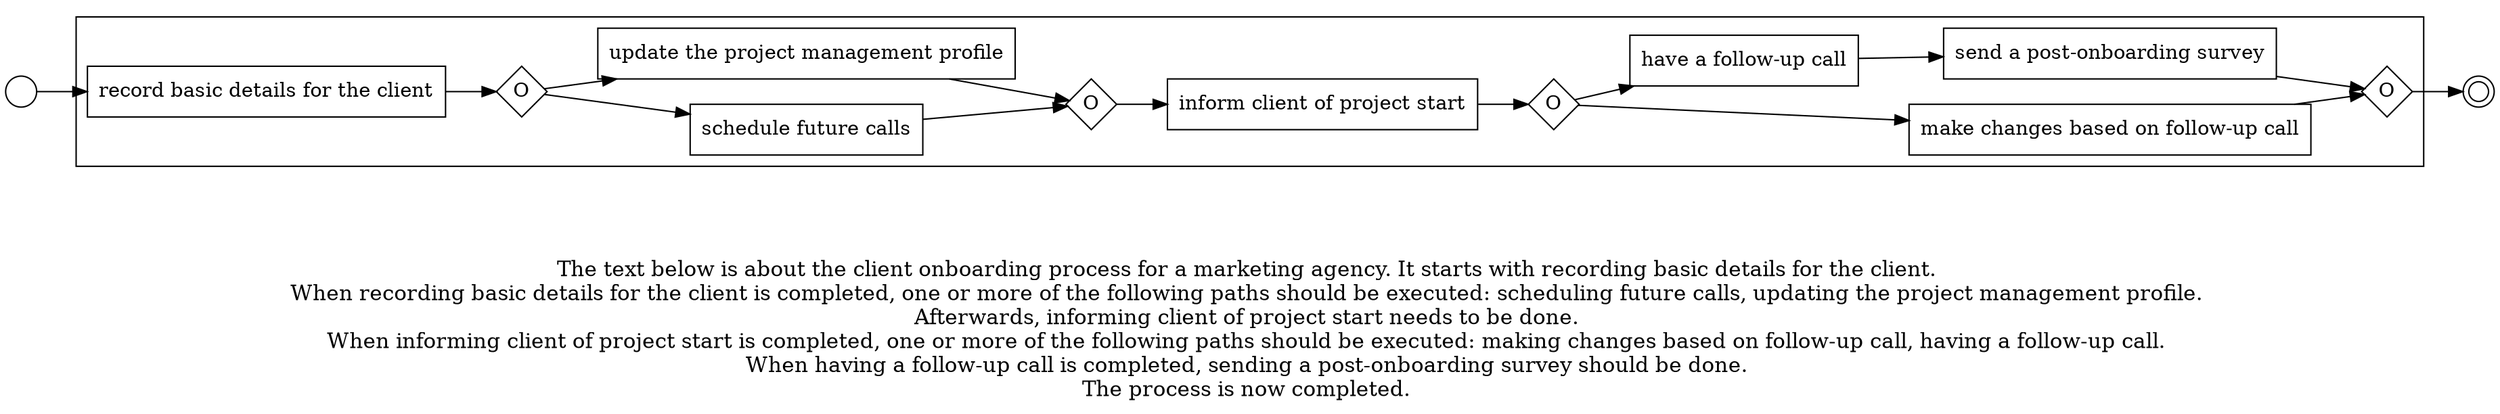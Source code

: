 digraph client_onboarding_process_for_a_marketing_agency_197 {
	graph [rankdir=LR]
	START_NODE [label="" shape=circle width=0.3]
	subgraph CLUSTER_0 {
		"record basic details for the client" [shape=box]
		"OR_SPLIT--2. Setting the agenda_JQAM" [label=O fixedsize=true shape=diamond width=0.5]
		"record basic details for the client" -> "OR_SPLIT--2. Setting the agenda_JQAM"
		"schedule future calls" [shape=box]
		"OR_SPLIT--2. Setting the agenda_JQAM" -> "schedule future calls"
		"update the project management profile" [shape=box]
		"OR_SPLIT--2. Setting the agenda_JQAM" -> "update the project management profile"
		"OR_JOIN--2. Setting the agenda_JQAM" [label=O fixedsize=true shape=diamond width=0.5]
		"schedule future calls" -> "OR_JOIN--2. Setting the agenda_JQAM"
		"update the project management profile" -> "OR_JOIN--2. Setting the agenda_JQAM"
		"inform client of project start" [shape=box]
		"OR_JOIN--2. Setting the agenda_JQAM" -> "inform client of project start"
		"OR_SPLIT--5. Four weeks into the project_XAYK" [label=O fixedsize=true shape=diamond width=0.5]
		"inform client of project start" -> "OR_SPLIT--5. Four weeks into the project_XAYK"
		"make changes based on follow-up call" [shape=box]
		"OR_SPLIT--5. Four weeks into the project_XAYK" -> "make changes based on follow-up call"
		"have a follow-up call" [shape=box]
		"OR_SPLIT--5. Four weeks into the project_XAYK" -> "have a follow-up call"
		"send a post-onboarding survey" [shape=box]
		"have a follow-up call" -> "send a post-onboarding survey"
		"OR_JOIN--5. Four weeks into the project_XAYK" [label=O fixedsize=true shape=diamond width=0.5]
		"make changes based on follow-up call" -> "OR_JOIN--5. Four weeks into the project_XAYK"
		"send a post-onboarding survey" -> "OR_JOIN--5. Four weeks into the project_XAYK"
	}
	START_NODE -> "record basic details for the client"
	END_NODE [label="" shape=doublecircle width=0.2]
	"OR_JOIN--5. Four weeks into the project_XAYK" -> END_NODE
	fontsize=15 label="\n\n
The text below is about the client onboarding process for a marketing agency. It starts with recording basic details for the client. 
When recording basic details for the client is completed, one or more of the following paths should be executed: scheduling future calls, updating the project management profile. 
Afterwards, informing client of project start needs to be done. 
When informing client of project start is completed, one or more of the following paths should be executed: making changes based on follow-up call, having a follow-up call. 
When having a follow-up call is completed, sending a post-onboarding survey should be done. 
The process is now completed. 
"
}
